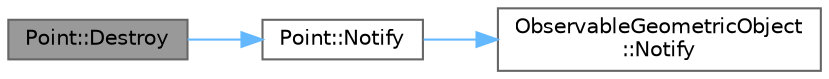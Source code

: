 digraph "Point::Destroy"
{
 // LATEX_PDF_SIZE
  bgcolor="transparent";
  edge [fontname=Helvetica,fontsize=10,labelfontname=Helvetica,labelfontsize=10];
  node [fontname=Helvetica,fontsize=10,shape=box,height=0.2,width=0.9];
  rankdir="LR";
  Node1 [label="Point::Destroy",height=0.2,width=0.4,color="gray40", fillcolor="grey60", style="filled", fontcolor="black",tooltip="Destroy this object."];
  Node1 -> Node2 [color="steelblue1",style="solid"];
  Node2 [label="Point::Notify",height=0.2,width=0.4,color="grey40", fillcolor="white", style="filled",URL="$class_point.html#a853df76b6338eff57189585c2adb0b1f",tooltip="Notify observers that this objected is destroyed."];
  Node2 -> Node3 [color="steelblue1",style="solid"];
  Node3 [label="ObservableGeometricObject\l::Notify",height=0.2,width=0.4,color="grey40", fillcolor="white", style="filled",URL="$class_observable_geometric_object.html#a15d865c4eb09e61691db40d1ff103f13",tooltip="Notify all subscribed observers that object was moved."];
}
